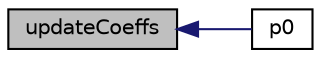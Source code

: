 digraph "updateCoeffs"
{
  bgcolor="transparent";
  edge [fontname="Helvetica",fontsize="10",labelfontname="Helvetica",labelfontsize="10"];
  node [fontname="Helvetica",fontsize="10",shape=record];
  rankdir="LR";
  Node76 [label="updateCoeffs",height=0.2,width=0.4,color="black", fillcolor="grey75", style="filled", fontcolor="black"];
  Node76 -> Node77 [dir="back",color="midnightblue",fontsize="10",style="solid",fontname="Helvetica"];
  Node77 [label="p0",height=0.2,width=0.4,color="black",URL="$a23057.html#a02eb73e3f74868ef7a7ad3d07529d81e",tooltip="Return reference to the total pressure to allow adjustment. "];
}
